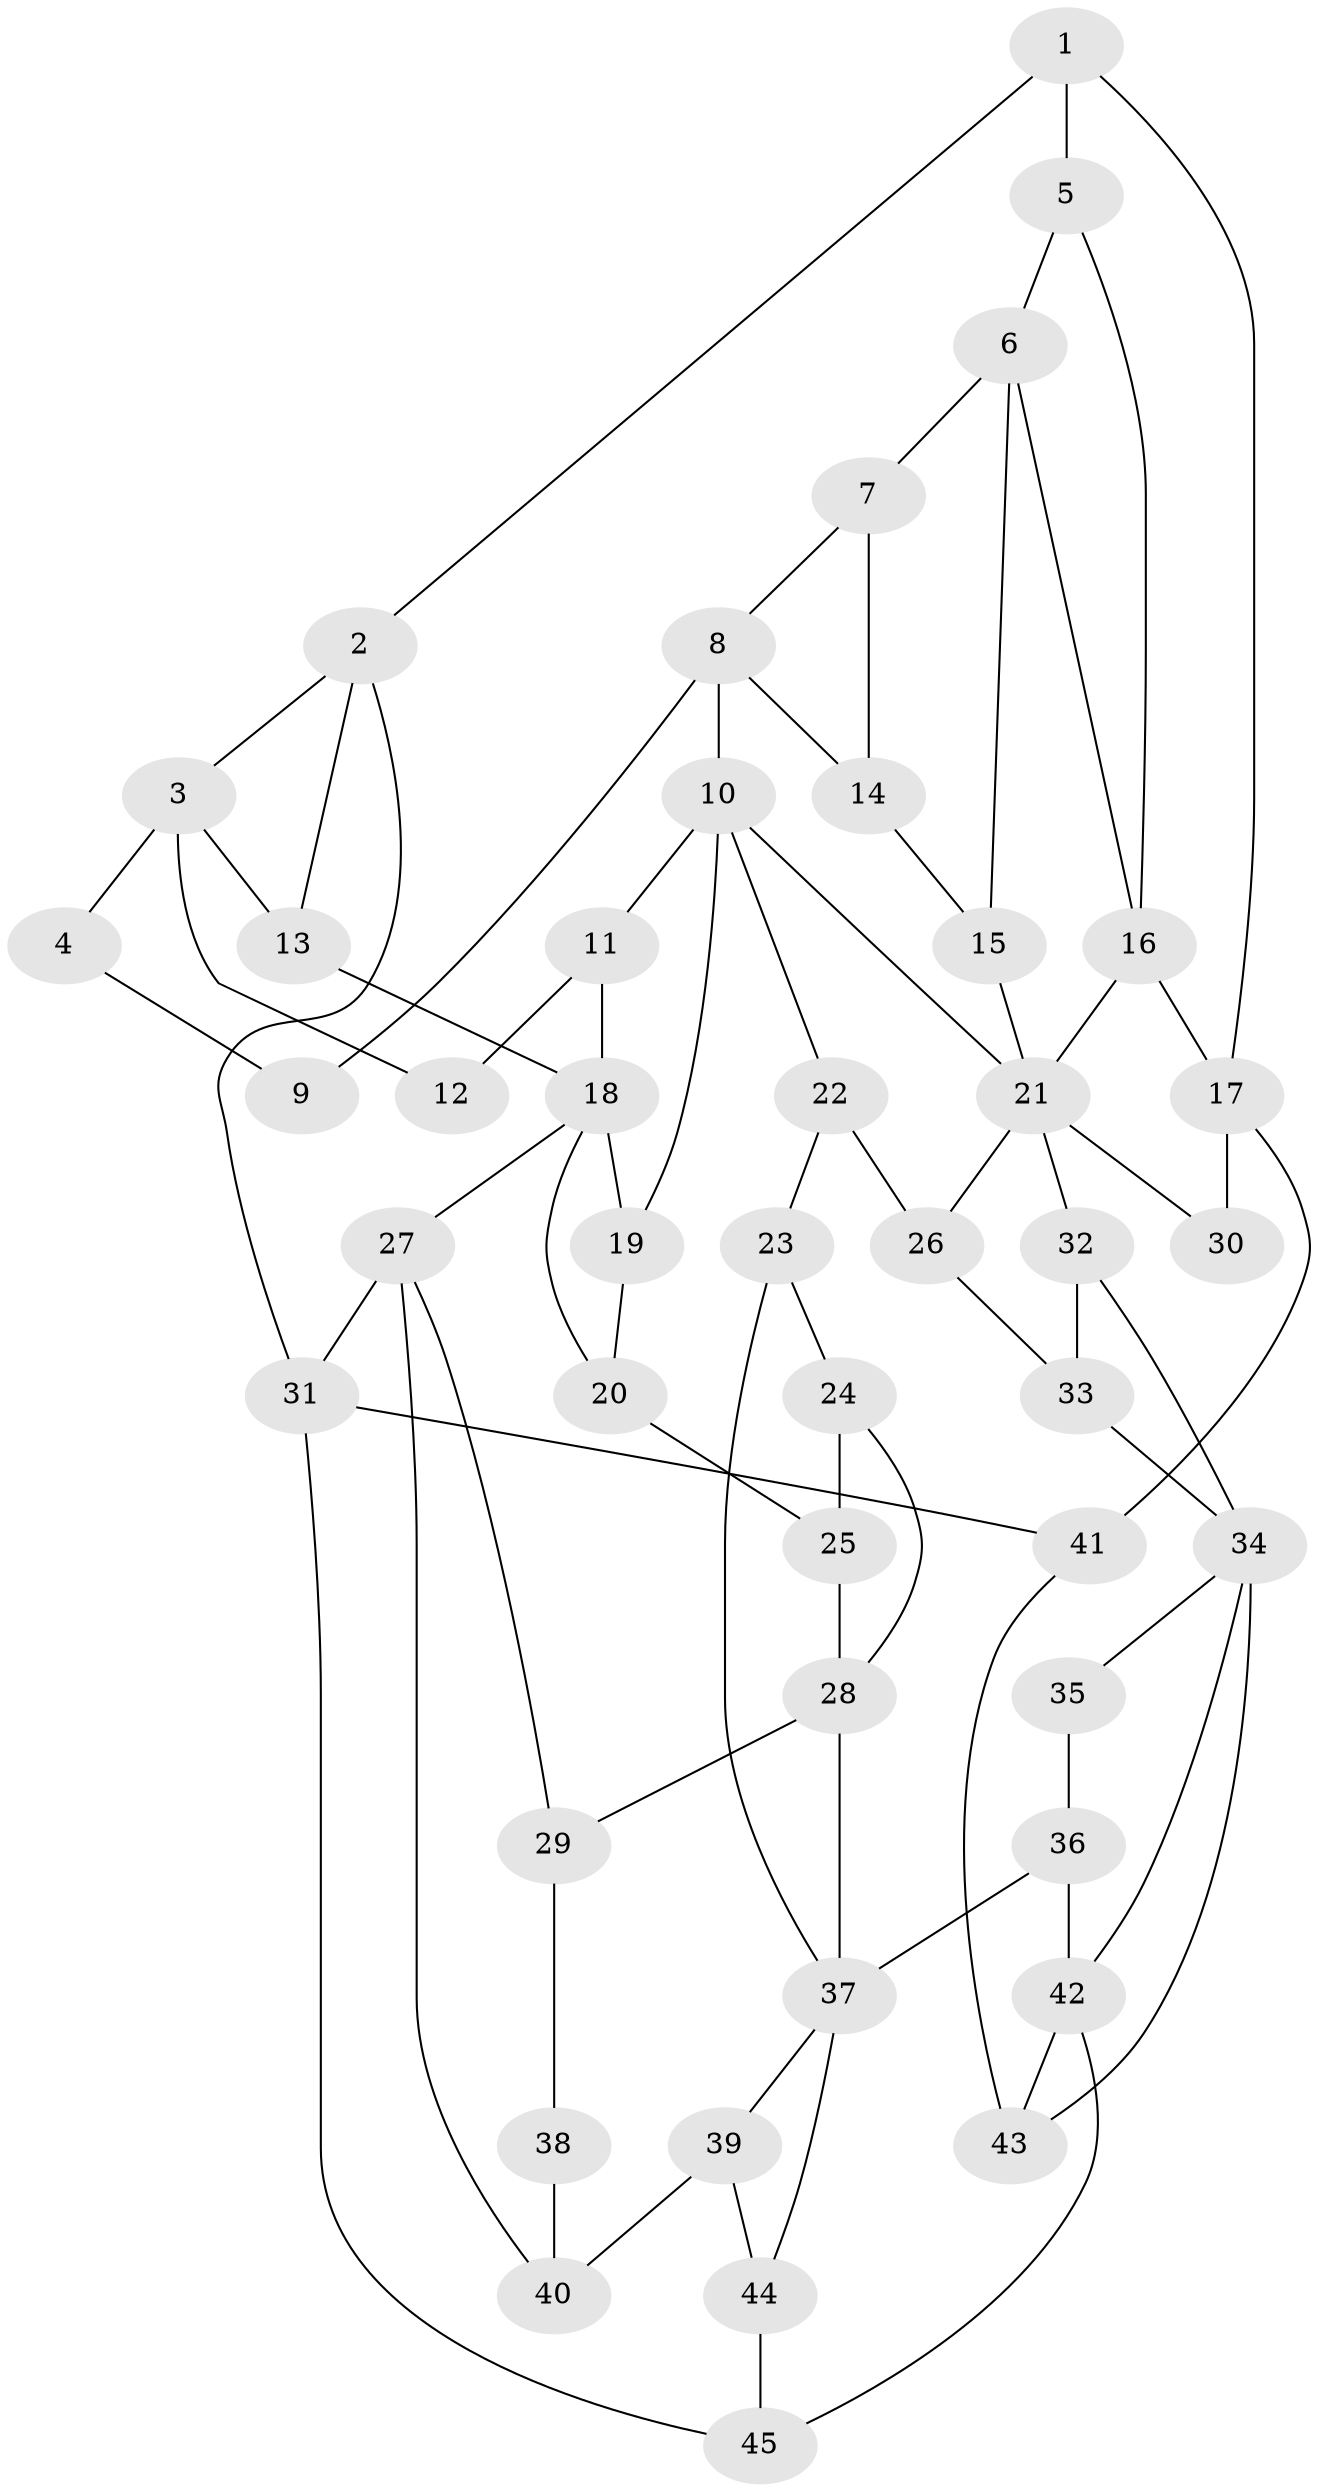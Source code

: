 // original degree distribution, {3: 0.034482758620689655, 5: 0.5402298850574713, 4: 0.21839080459770116, 6: 0.20689655172413793}
// Generated by graph-tools (version 1.1) at 2025/38/03/09/25 02:38:45]
// undirected, 45 vertices, 75 edges
graph export_dot {
graph [start="1"]
  node [color=gray90,style=filled];
  1;
  2;
  3;
  4;
  5;
  6;
  7;
  8;
  9;
  10;
  11;
  12;
  13;
  14;
  15;
  16;
  17;
  18;
  19;
  20;
  21;
  22;
  23;
  24;
  25;
  26;
  27;
  28;
  29;
  30;
  31;
  32;
  33;
  34;
  35;
  36;
  37;
  38;
  39;
  40;
  41;
  42;
  43;
  44;
  45;
  1 -- 2 [weight=1.0];
  1 -- 5 [weight=1.0];
  1 -- 17 [weight=1.0];
  2 -- 3 [weight=1.0];
  2 -- 13 [weight=1.0];
  2 -- 31 [weight=1.0];
  3 -- 4 [weight=2.0];
  3 -- 12 [weight=2.0];
  3 -- 13 [weight=1.0];
  4 -- 9 [weight=2.0];
  5 -- 6 [weight=1.0];
  5 -- 16 [weight=1.0];
  6 -- 7 [weight=1.0];
  6 -- 15 [weight=1.0];
  6 -- 16 [weight=1.0];
  7 -- 8 [weight=1.0];
  7 -- 14 [weight=1.0];
  8 -- 9 [weight=2.0];
  8 -- 10 [weight=2.0];
  8 -- 14 [weight=1.0];
  10 -- 11 [weight=1.0];
  10 -- 19 [weight=1.0];
  10 -- 21 [weight=1.0];
  10 -- 22 [weight=1.0];
  11 -- 12 [weight=1.0];
  11 -- 18 [weight=1.0];
  13 -- 18 [weight=1.0];
  14 -- 15 [weight=1.0];
  15 -- 21 [weight=1.0];
  16 -- 17 [weight=2.0];
  16 -- 21 [weight=1.0];
  17 -- 30 [weight=2.0];
  17 -- 41 [weight=2.0];
  18 -- 19 [weight=1.0];
  18 -- 20 [weight=1.0];
  18 -- 27 [weight=2.0];
  19 -- 20 [weight=1.0];
  20 -- 25 [weight=1.0];
  21 -- 26 [weight=1.0];
  21 -- 30 [weight=1.0];
  21 -- 32 [weight=1.0];
  22 -- 23 [weight=1.0];
  22 -- 26 [weight=1.0];
  23 -- 24 [weight=1.0];
  23 -- 37 [weight=1.0];
  24 -- 25 [weight=1.0];
  24 -- 28 [weight=1.0];
  25 -- 28 [weight=1.0];
  26 -- 33 [weight=1.0];
  27 -- 29 [weight=1.0];
  27 -- 31 [weight=1.0];
  27 -- 40 [weight=1.0];
  28 -- 29 [weight=1.0];
  28 -- 37 [weight=1.0];
  29 -- 38 [weight=1.0];
  31 -- 41 [weight=1.0];
  31 -- 45 [weight=1.0];
  32 -- 33 [weight=1.0];
  32 -- 34 [weight=1.0];
  33 -- 34 [weight=1.0];
  34 -- 35 [weight=1.0];
  34 -- 42 [weight=1.0];
  34 -- 43 [weight=2.0];
  35 -- 36 [weight=2.0];
  36 -- 37 [weight=2.0];
  36 -- 42 [weight=2.0];
  37 -- 39 [weight=1.0];
  37 -- 44 [weight=1.0];
  38 -- 40 [weight=1.0];
  39 -- 40 [weight=1.0];
  39 -- 44 [weight=1.0];
  41 -- 43 [weight=1.0];
  42 -- 43 [weight=1.0];
  42 -- 45 [weight=1.0];
  44 -- 45 [weight=1.0];
}
